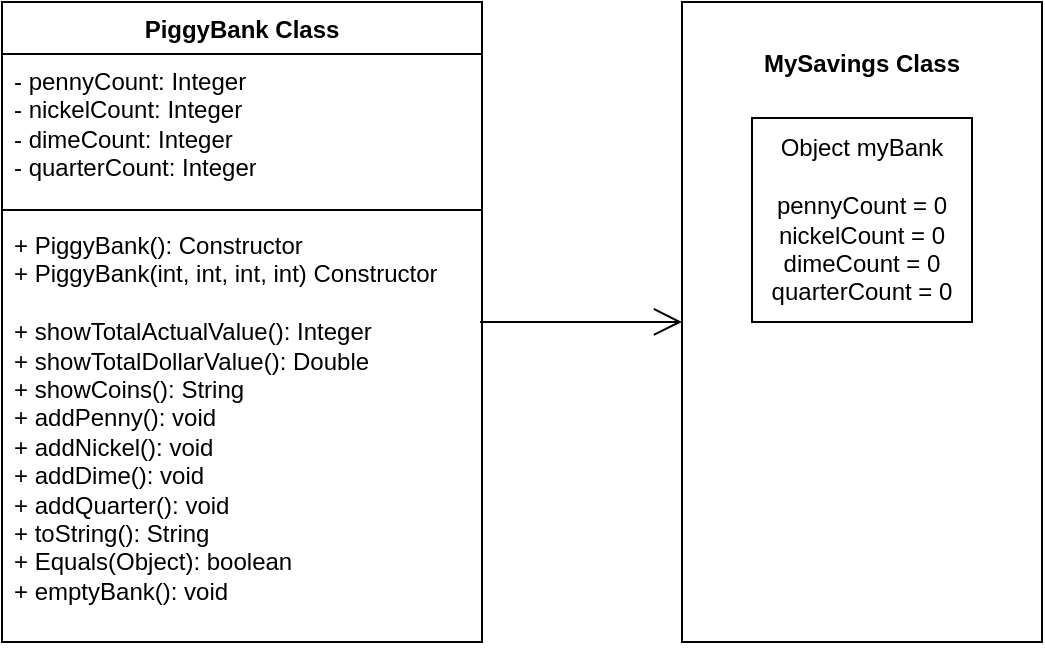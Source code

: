 <mxfile version="24.8.2">
  <diagram name="Page-1" id="rXF5lAfoi6Q8Zau5WPzp">
    <mxGraphModel dx="577" dy="685" grid="1" gridSize="10" guides="1" tooltips="1" connect="1" arrows="1" fold="1" page="1" pageScale="1" pageWidth="850" pageHeight="1100" background="none" math="0" shadow="0">
      <root>
        <mxCell id="0" />
        <mxCell id="1" parent="0" />
        <mxCell id="UGMfx2C_E16pT8OKfv3p-1" value="PiggyBank Class" style="swimlane;fontStyle=1;align=center;verticalAlign=top;childLayout=stackLayout;horizontal=1;startSize=26;horizontalStack=0;resizeParent=1;resizeParentMax=0;resizeLast=0;collapsible=1;marginBottom=0;whiteSpace=wrap;html=1;" parent="1" vertex="1">
          <mxGeometry x="20" y="160" width="240" height="320" as="geometry" />
        </mxCell>
        <mxCell id="UGMfx2C_E16pT8OKfv3p-2" value="&lt;div&gt;- pennyCount: Integer&lt;/div&gt;&lt;div&gt;- nickelCount: Integer&lt;/div&gt;&lt;div&gt;- dimeCount: Integer&lt;/div&gt;&lt;div&gt;- quarterCount: Integer&lt;/div&gt;" style="text;strokeColor=none;fillColor=none;align=left;verticalAlign=top;spacingLeft=4;spacingRight=4;overflow=hidden;rotatable=0;points=[[0,0.5],[1,0.5]];portConstraint=eastwest;whiteSpace=wrap;html=1;" parent="UGMfx2C_E16pT8OKfv3p-1" vertex="1">
          <mxGeometry y="26" width="240" height="74" as="geometry" />
        </mxCell>
        <mxCell id="UGMfx2C_E16pT8OKfv3p-3" value="" style="line;strokeWidth=1;fillColor=none;align=left;verticalAlign=middle;spacingTop=-1;spacingLeft=3;spacingRight=3;rotatable=0;labelPosition=right;points=[];portConstraint=eastwest;strokeColor=inherit;" parent="UGMfx2C_E16pT8OKfv3p-1" vertex="1">
          <mxGeometry y="100" width="240" height="8" as="geometry" />
        </mxCell>
        <mxCell id="UGMfx2C_E16pT8OKfv3p-4" value="&lt;div&gt;+ PiggyBank(): Constructor&lt;/div&gt;&lt;div&gt;+ PiggyBank(int, int, int, int) Constructor&lt;br&gt;&lt;/div&gt;&lt;div&gt;&lt;br&gt;&lt;/div&gt;&lt;div&gt;+ showTotalActualValue(): Integer&lt;/div&gt;&lt;div&gt;+ showTotalDollarValue(): Double&lt;br&gt;&lt;/div&gt;&lt;div&gt;+ showCoins(): String&lt;/div&gt;&lt;div&gt;+ addPenny(): void&lt;br&gt;&lt;/div&gt;&lt;div&gt;+ addNickel(): void&lt;br&gt;&lt;/div&gt;&lt;div&gt;+ addDime(): void&lt;br&gt;&lt;/div&gt;&lt;div&gt;+ addQuarter(): void&lt;/div&gt;&lt;div&gt;+ toString(): String&lt;/div&gt;&lt;div&gt;+ Equals(Object): boolean&lt;/div&gt;&lt;div&gt;+ emptyBank(): void&lt;br&gt;&lt;/div&gt;" style="text;strokeColor=none;fillColor=none;align=left;verticalAlign=top;spacingLeft=4;spacingRight=4;overflow=hidden;rotatable=0;points=[[0,0.5],[1,0.5]];portConstraint=eastwest;whiteSpace=wrap;html=1;" parent="UGMfx2C_E16pT8OKfv3p-1" vertex="1">
          <mxGeometry y="108" width="240" height="212" as="geometry" />
        </mxCell>
        <mxCell id="IRPHt1wNAPCDjAhWvrGN-7" value="" style="endArrow=open;endFill=1;endSize=12;html=1;rounded=0;exitX=0.996;exitY=0.245;exitDx=0;exitDy=0;exitPerimeter=0;entryX=0;entryY=0.5;entryDx=0;entryDy=0;" edge="1" parent="1" source="UGMfx2C_E16pT8OKfv3p-4" target="IRPHt1wNAPCDjAhWvrGN-13">
          <mxGeometry width="160" relative="1" as="geometry">
            <mxPoint x="260" y="320" as="sourcePoint" />
            <mxPoint x="350" y="320" as="targetPoint" />
          </mxGeometry>
        </mxCell>
        <mxCell id="IRPHt1wNAPCDjAhWvrGN-13" value="&lt;div&gt;&lt;b&gt;MySavings Class&lt;/b&gt;&lt;/div&gt;&lt;div&gt;&lt;b&gt;&lt;br&gt;&lt;/b&gt;&lt;/div&gt;&lt;div&gt;&lt;b&gt;&lt;br&gt;&lt;/b&gt;&lt;/div&gt;&lt;div&gt;&lt;b&gt;&lt;br&gt;&lt;/b&gt;&lt;/div&gt;&lt;div&gt;&lt;b&gt;&lt;br&gt;&lt;/b&gt;&lt;/div&gt;&lt;div&gt;&lt;b&gt;&lt;br&gt;&lt;/b&gt;&lt;/div&gt;&lt;div&gt;&lt;b&gt;&lt;br&gt;&lt;/b&gt;&lt;/div&gt;&lt;div&gt;&lt;b&gt;&lt;br&gt;&lt;/b&gt;&lt;/div&gt;&lt;div&gt;&lt;b&gt;&lt;br&gt;&lt;/b&gt;&lt;/div&gt;&lt;div&gt;&lt;b&gt;&lt;br&gt;&lt;/b&gt;&lt;/div&gt;&lt;div&gt;&lt;b&gt;&lt;br&gt;&lt;/b&gt;&lt;/div&gt;&lt;div&gt;&lt;b&gt;&lt;br&gt;&lt;/b&gt;&lt;/div&gt;&lt;div&gt;&lt;b&gt;&lt;br&gt;&lt;/b&gt;&lt;/div&gt;&lt;div&gt;&lt;b&gt;&lt;br&gt;&lt;/b&gt;&lt;/div&gt;&lt;div&gt;&lt;b&gt;&lt;br&gt;&lt;/b&gt;&lt;/div&gt;&lt;div&gt;&lt;b&gt;&lt;br&gt;&lt;/b&gt;&lt;/div&gt;&lt;div&gt;&lt;b&gt;&lt;br&gt;&lt;/b&gt;&lt;/div&gt;&lt;div&gt;&lt;b&gt;&lt;br&gt;&lt;/b&gt;&lt;/div&gt;&lt;div&gt;&lt;b&gt;&lt;br&gt;&lt;/b&gt;&lt;/div&gt;" style="html=1;whiteSpace=wrap;" vertex="1" parent="1">
          <mxGeometry x="360" y="160" width="180" height="320" as="geometry" />
        </mxCell>
        <mxCell id="IRPHt1wNAPCDjAhWvrGN-14" value="&lt;div&gt;Object myBank&lt;br&gt;&lt;/div&gt;&lt;div&gt;&lt;br&gt;&lt;/div&gt;&lt;div&gt;pennyCount = 0&lt;/div&gt;&lt;div&gt;nickelCount = 0&lt;/div&gt;&lt;div&gt;dimeCount = 0&lt;/div&gt;&lt;div&gt;quarterCount = 0&lt;br&gt;&lt;/div&gt;" style="html=1;whiteSpace=wrap;" vertex="1" parent="1">
          <mxGeometry x="395" y="218" width="110" height="102" as="geometry" />
        </mxCell>
      </root>
    </mxGraphModel>
  </diagram>
</mxfile>
